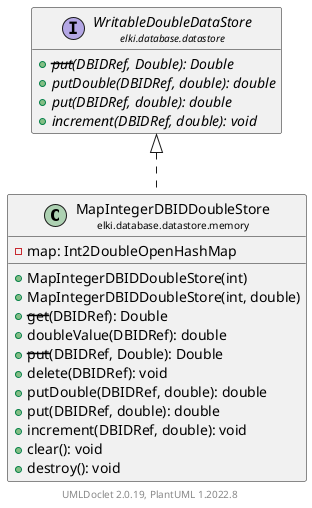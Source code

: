 @startuml
    remove .*\.(Instance|Par|Parameterizer|Factory)$
    set namespaceSeparator none
    hide empty fields
    hide empty methods

    class "<size:14>MapIntegerDBIDDoubleStore\n<size:10>elki.database.datastore.memory" as elki.database.datastore.memory.MapIntegerDBIDDoubleStore [[MapIntegerDBIDDoubleStore.html]] {
        -map: Int2DoubleOpenHashMap
        +MapIntegerDBIDDoubleStore(int)
        +MapIntegerDBIDDoubleStore(int, double)
        +--get--(DBIDRef): Double
        +doubleValue(DBIDRef): double
        +--put--(DBIDRef, Double): Double
        +delete(DBIDRef): void
        +putDouble(DBIDRef, double): double
        +put(DBIDRef, double): double
        +increment(DBIDRef, double): void
        +clear(): void
        +destroy(): void
    }

    interface "<size:14>WritableDoubleDataStore\n<size:10>elki.database.datastore" as elki.database.datastore.WritableDoubleDataStore [[../WritableDoubleDataStore.html]] {
        {abstract} +--put--(DBIDRef, Double): Double
        {abstract} +putDouble(DBIDRef, double): double
        {abstract} +put(DBIDRef, double): double
        {abstract} +increment(DBIDRef, double): void
    }

    elki.database.datastore.WritableDoubleDataStore <|.. elki.database.datastore.memory.MapIntegerDBIDDoubleStore

    center footer UMLDoclet 2.0.19, PlantUML 1.2022.8
@enduml
